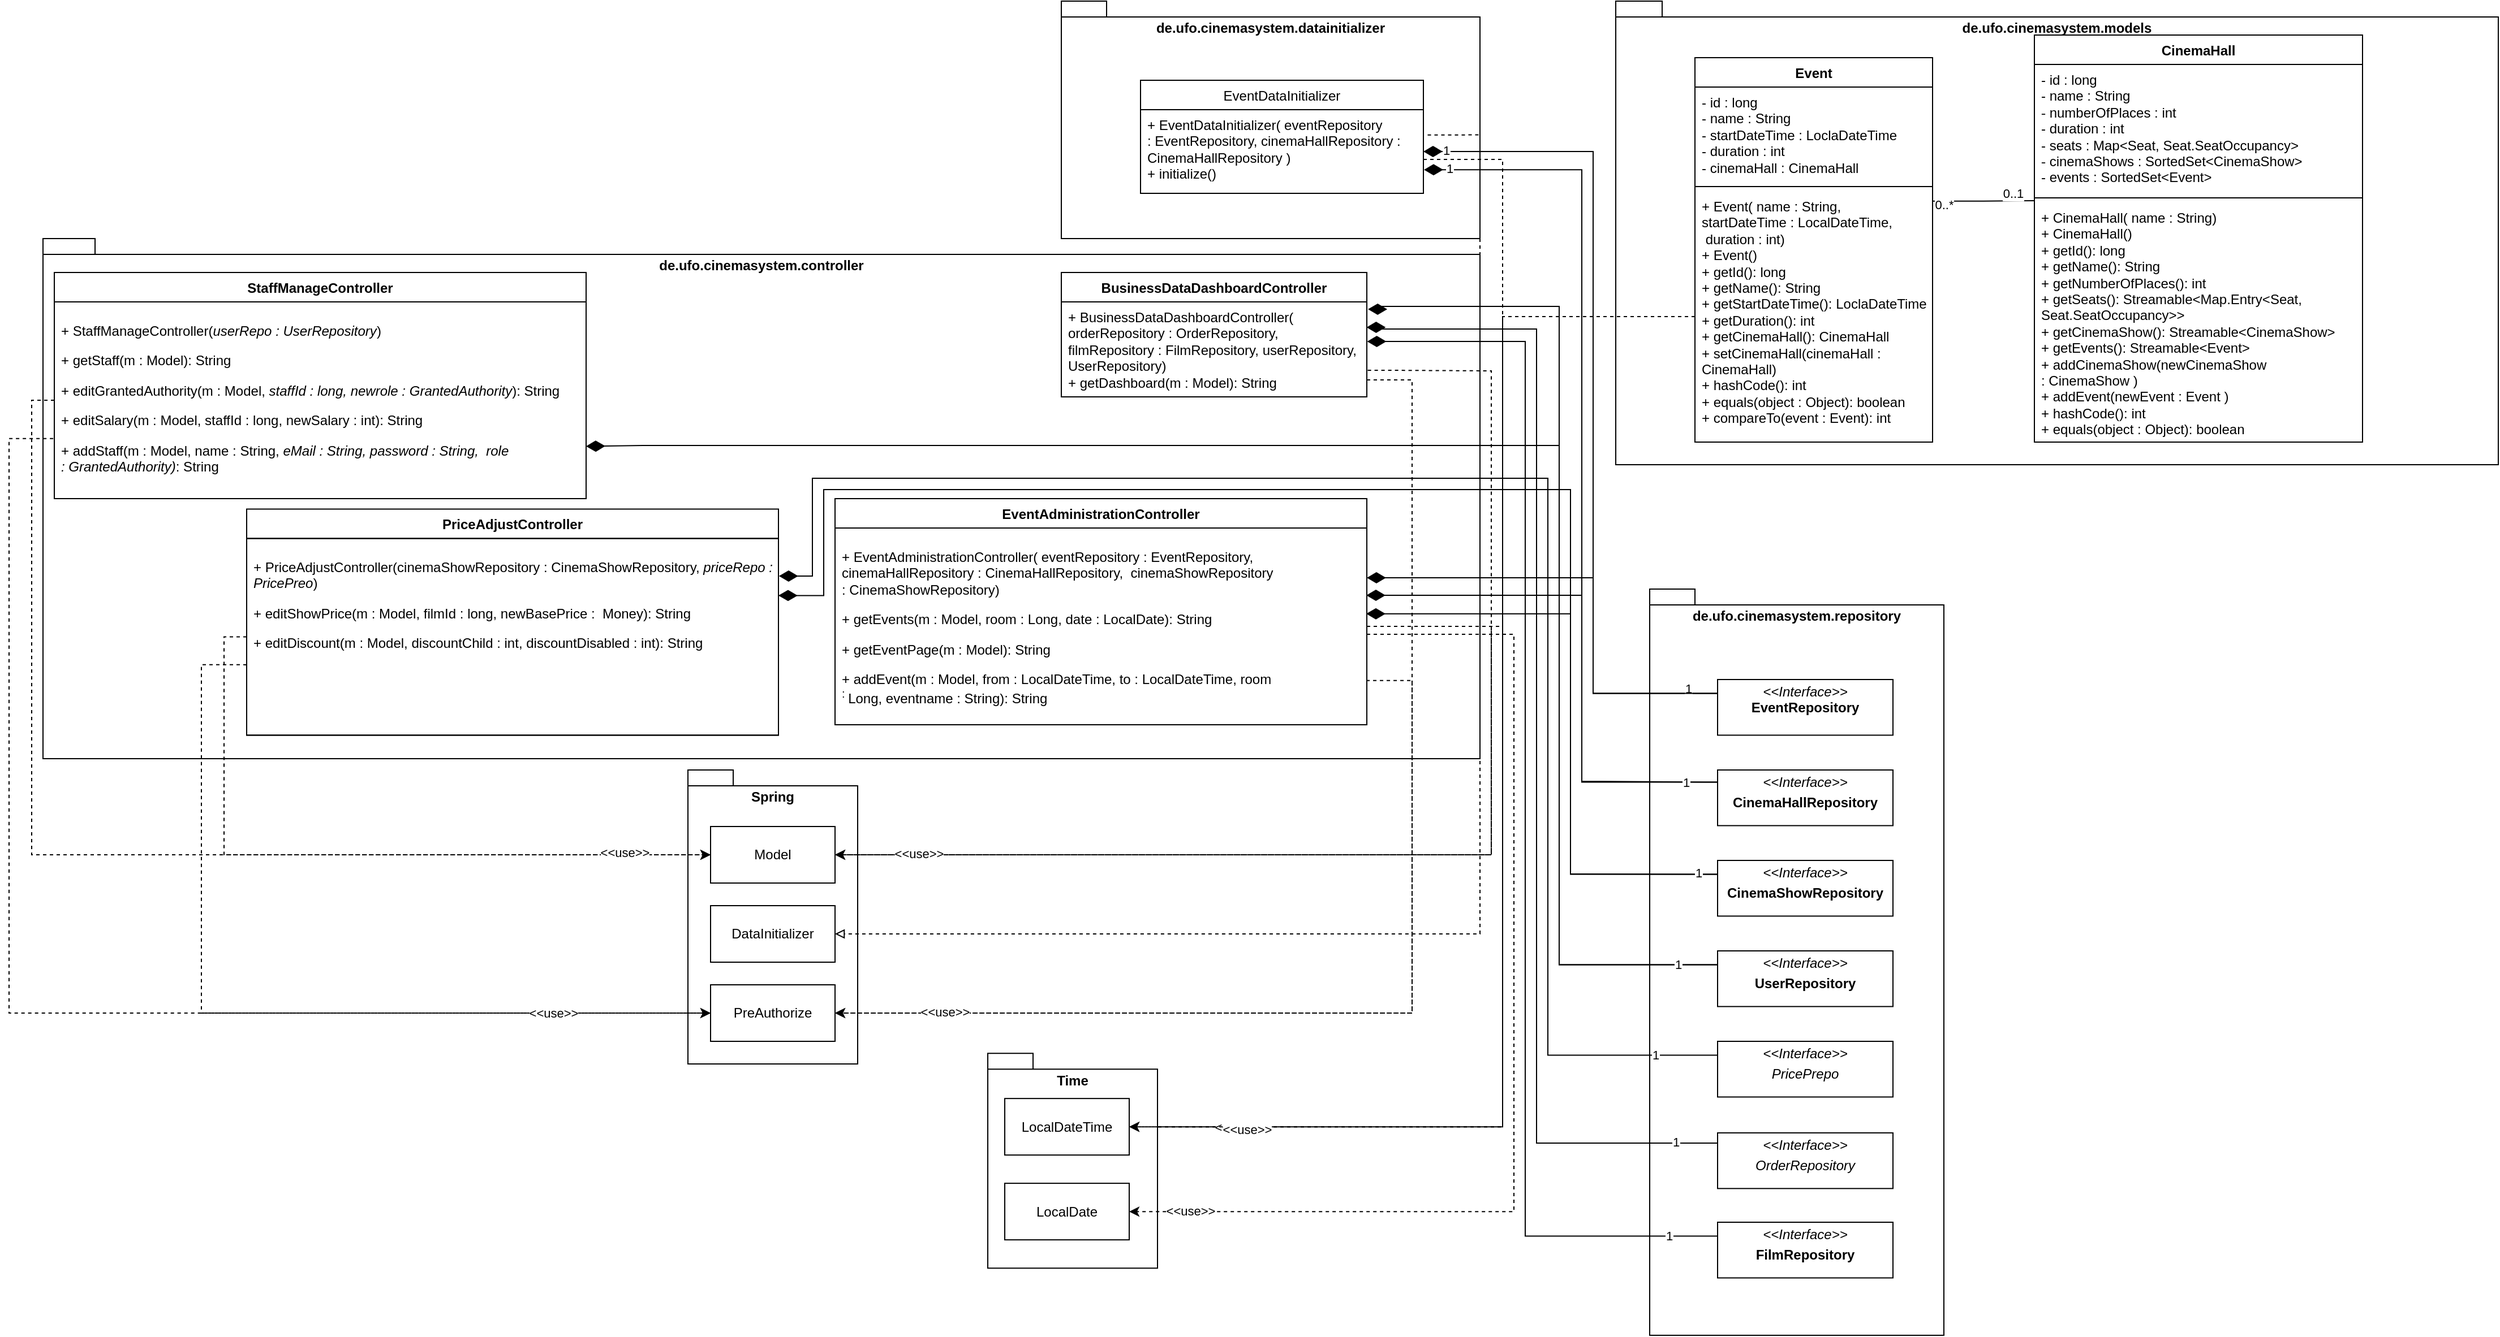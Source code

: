 <mxfile version="24.4.0" type="device">
  <diagram name="Page-1" id="35obukrbNGOD3_mlCLb0">
    <mxGraphModel dx="3240" dy="1310" grid="1" gridSize="10" guides="1" tooltips="1" connect="1" arrows="1" fold="1" page="1" pageScale="1" pageWidth="850" pageHeight="1100" math="0" shadow="0">
      <root>
        <mxCell id="0" />
        <mxCell id="1" parent="0" />
        <mxCell id="OjHs-nx9ufRacx7iJa5h-1" value="de.ufo.cinemasystem.models" style="shape=folder;fontStyle=1;spacingTop=10;tabWidth=40;tabHeight=14;tabPosition=left;html=1;whiteSpace=wrap;align=center;verticalAlign=top;strokeColor=default;" parent="1" vertex="1">
          <mxGeometry x="620" y="160" width="780" height="410" as="geometry" />
        </mxCell>
        <mxCell id="OjHs-nx9ufRacx7iJa5h-2" value="de.ufo.cinemasystem.controller" style="shape=folder;fontStyle=1;spacingTop=10;tabWidth=40;tabHeight=14;tabPosition=left;html=1;whiteSpace=wrap;align=center;verticalAlign=top;strokeColor=default;" parent="1" vertex="1">
          <mxGeometry x="-770" y="370" width="1270" height="460" as="geometry" />
        </mxCell>
        <mxCell id="L6RrIyzB57PPnNjJB56K-1" value="de.ufo.cinemasystem.datainitializer&lt;div&gt;&lt;br&gt;&lt;/div&gt;" style="shape=folder;fontStyle=1;spacingTop=10;tabWidth=40;tabHeight=14;tabPosition=left;html=1;whiteSpace=wrap;align=center;verticalAlign=top;strokeColor=default;" parent="1" vertex="1">
          <mxGeometry x="130" y="160" width="370" height="210" as="geometry" />
        </mxCell>
        <mxCell id="L6RrIyzB57PPnNjJB56K-3" value="BusinessDataDashboardController" style="swimlane;fontStyle=1;align=center;verticalAlign=top;childLayout=stackLayout;horizontal=1;startSize=26;horizontalStack=0;resizeParent=1;resizeParentMax=0;resizeLast=0;collapsible=1;marginBottom=0;whiteSpace=wrap;html=1;strokeColor=default;" parent="1" vertex="1">
          <mxGeometry x="130" y="400" width="270" height="110" as="geometry" />
        </mxCell>
        <mxCell id="L6RrIyzB57PPnNjJB56K-6" value="&lt;div&gt;+&amp;nbsp;&lt;span style=&quot;text-align: center; background-color: initial;&quot;&gt;BusinessDataDashboardController( orderRepository : OrderRepository, filmRepository : FilmRepository, userRepository, UserRepository)&lt;/span&gt;&lt;/div&gt;+ getDashboard(m : Model): String" style="text;strokeColor=default;fillColor=none;align=left;verticalAlign=top;spacingLeft=4;spacingRight=4;overflow=hidden;rotatable=0;points=[[0,0.5],[1,0.5]];portConstraint=eastwest;whiteSpace=wrap;html=1;" parent="L6RrIyzB57PPnNjJB56K-3" vertex="1">
          <mxGeometry y="26" width="270" height="84" as="geometry" />
        </mxCell>
        <mxCell id="L6RrIyzB57PPnNjJB56K-9" value="EventAdministrationController" style="swimlane;fontStyle=1;align=center;verticalAlign=top;childLayout=stackLayout;horizontal=1;startSize=26;horizontalStack=0;resizeParent=1;resizeParentMax=0;resizeLast=0;collapsible=1;marginBottom=0;whiteSpace=wrap;html=1;strokeColor=default;" parent="1" vertex="1">
          <mxGeometry x="-70" y="600" width="470" height="200" as="geometry">
            <mxRectangle x="-410" y="900" width="200" height="30" as="alternateBounds" />
          </mxGeometry>
        </mxCell>
        <mxCell id="L6RrIyzB57PPnNjJB56K-12" value="&lt;p style=&quot;&quot;&gt;&lt;font face=&quot;Helvetica&quot; style=&quot;font-size: 12px;&quot;&gt;&lt;font style=&quot;font-size: 12px;&quot;&gt;+&amp;nbsp;&lt;font style=&quot;font-size: 12px;&quot;&gt;EventAdministrationController( eventRepository :&amp;nbsp;&lt;/font&gt;&lt;/font&gt;&lt;font style=&quot;font-size: 12px;&quot;&gt;EventRepository,&amp;nbsp; cinemaHallRepository :&amp;nbsp;CinemaHallRepository,&amp;nbsp; cinemaShowRepository :&amp;nbsp;CinemaShowRepository)&lt;/font&gt;&lt;/font&gt;&lt;/p&gt;&lt;p style=&quot;&quot;&gt;&lt;font face=&quot;Helvetica&quot;&gt;&lt;font style=&quot;&quot;&gt;+&amp;nbsp;getEvents(m : Model,&amp;nbsp;room :&amp;nbsp;Long,&amp;nbsp;date :&amp;nbsp;&lt;/font&gt;LocalDate): String&lt;/font&gt;&lt;/p&gt;&lt;p style=&quot;&quot;&gt;&lt;font face=&quot;Helvetica&quot;&gt;+&amp;nbsp;getEventPage(m :&amp;nbsp;Model): String&lt;/font&gt;&lt;/p&gt;&lt;p style=&quot;&quot;&gt;&lt;font face=&quot;Helvetica&quot; style=&quot;font-size: 12px;&quot;&gt;&lt;font style=&quot;font-size: 12px;&quot;&gt;+&amp;nbsp;&lt;/font&gt;addEvent(m : Model,&amp;nbsp;from :&amp;nbsp;LocalDateTime, to : LocalDateTime,&amp;nbsp;room &lt;sup style=&quot;&quot;&gt;:&amp;nbsp;&lt;/sup&gt;Long,&amp;nbsp;eventname :&amp;nbsp;String): String&lt;/font&gt;&lt;/p&gt;" style="text;strokeColor=default;fillColor=none;align=left;verticalAlign=top;spacingLeft=4;spacingRight=4;overflow=hidden;rotatable=0;points=[[0,0.5],[1,0.5]];portConstraint=eastwest;whiteSpace=wrap;html=1;" parent="L6RrIyzB57PPnNjJB56K-9" vertex="1">
          <mxGeometry y="26" width="470" height="174" as="geometry" />
        </mxCell>
        <mxCell id="L6RrIyzB57PPnNjJB56K-15" value="Event" style="swimlane;fontStyle=1;align=center;verticalAlign=top;childLayout=stackLayout;horizontal=1;startSize=26;horizontalStack=0;resizeParent=1;resizeParentMax=0;resizeLast=0;collapsible=1;marginBottom=0;whiteSpace=wrap;html=1;" parent="1" vertex="1">
          <mxGeometry x="690" y="210" width="210" height="340" as="geometry" />
        </mxCell>
        <mxCell id="L6RrIyzB57PPnNjJB56K-16" value="- id : long&lt;div&gt;- name : String&lt;/div&gt;&lt;div&gt;- startDateTime : LoclaDateTime&lt;/div&gt;&lt;div&gt;- duration : int&lt;/div&gt;&lt;div&gt;- cinemaHall : CinemaHall&lt;/div&gt;" style="text;strokeColor=none;fillColor=none;align=left;verticalAlign=top;spacingLeft=4;spacingRight=4;overflow=hidden;rotatable=0;points=[[0,0.5],[1,0.5]];portConstraint=eastwest;whiteSpace=wrap;html=1;" parent="L6RrIyzB57PPnNjJB56K-15" vertex="1">
          <mxGeometry y="26" width="210" height="84" as="geometry" />
        </mxCell>
        <mxCell id="L6RrIyzB57PPnNjJB56K-17" value="" style="line;strokeWidth=1;fillColor=none;align=left;verticalAlign=middle;spacingTop=-1;spacingLeft=3;spacingRight=3;rotatable=0;labelPosition=right;points=[];portConstraint=eastwest;strokeColor=inherit;" parent="L6RrIyzB57PPnNjJB56K-15" vertex="1">
          <mxGeometry y="110" width="210" height="8" as="geometry" />
        </mxCell>
        <mxCell id="L6RrIyzB57PPnNjJB56K-18" value="&lt;font style=&quot;font-size: 12px;&quot; face=&quot;Helvetica&quot;&gt;+&amp;nbsp;Event( name :&amp;nbsp;String,&amp;nbsp; startDateTime :&amp;nbsp;LocalDateTime, &amp;nbsp;duration :&amp;nbsp;int)&lt;/font&gt;&lt;div&gt;&lt;font style=&quot;font-size: 12px;&quot; face=&quot;Helvetica&quot;&gt;+ Event()&lt;/font&gt;&lt;/div&gt;&lt;div&gt;&lt;font style=&quot;font-size: 12px;&quot; face=&quot;Helvetica&quot;&gt;+ getId(): long&lt;/font&gt;&lt;/div&gt;&lt;div&gt;&lt;font style=&quot;font-size: 12px;&quot; face=&quot;Helvetica&quot;&gt;+ getName(): String&lt;/font&gt;&lt;/div&gt;&lt;div&gt;&lt;font style=&quot;font-size: 12px;&quot; face=&quot;Helvetica&quot;&gt;+ getStartDateTime(): LoclaDateTime&lt;/font&gt;&lt;/div&gt;&lt;div&gt;&lt;font style=&quot;font-size: 12px;&quot; face=&quot;Helvetica&quot;&gt;+ getDuration(): int&lt;/font&gt;&lt;/div&gt;&lt;div&gt;&lt;font style=&quot;font-size: 12px;&quot; face=&quot;Helvetica&quot;&gt;+ getCinemaHall(): CinemaHall&lt;/font&gt;&lt;/div&gt;&lt;div&gt;&lt;font style=&quot;font-size: 12px;&quot; face=&quot;Helvetica&quot;&gt;+ setCinemaHall(cinemaHall : CinemaHall)&lt;/font&gt;&lt;/div&gt;&lt;div&gt;&lt;font style=&quot;font-size: 12px;&quot; face=&quot;Helvetica&quot;&gt;+ hashCode(): int&lt;/font&gt;&lt;/div&gt;&lt;div&gt;&lt;font style=&quot;font-size: 12px;&quot; face=&quot;Helvetica&quot;&gt;+ equals(object : Object): boolean&lt;/font&gt;&lt;/div&gt;&lt;div&gt;&lt;font style=&quot;font-size: 12px;&quot; face=&quot;Helvetica&quot;&gt;+ compareTo(event : Event): int&lt;/font&gt;&lt;/div&gt;" style="text;strokeColor=none;fillColor=none;align=left;verticalAlign=top;spacingLeft=4;spacingRight=4;overflow=hidden;rotatable=0;points=[[0,0.5],[1,0.5]];portConstraint=eastwest;whiteSpace=wrap;html=1;" parent="L6RrIyzB57PPnNjJB56K-15" vertex="1">
          <mxGeometry y="118" width="210" height="222" as="geometry" />
        </mxCell>
        <mxCell id="L6RrIyzB57PPnNjJB56K-20" value="&lt;span style=&quot;font-weight: 400; text-align: left;&quot;&gt;EventDataInitializer&lt;/span&gt;" style="swimlane;fontStyle=1;align=center;verticalAlign=top;childLayout=stackLayout;horizontal=1;startSize=26;horizontalStack=0;resizeParent=1;resizeParentMax=0;resizeLast=0;collapsible=1;marginBottom=0;whiteSpace=wrap;html=1;" parent="1" vertex="1">
          <mxGeometry x="200" y="230" width="250" height="100" as="geometry" />
        </mxCell>
        <mxCell id="L6RrIyzB57PPnNjJB56K-23" value="&lt;font style=&quot;font-size: 12px;&quot;&gt;+&amp;nbsp;EventDataInitializer( eventRepository :&amp;nbsp;EventRepository,&amp;nbsp;cinemaHallRepository&amp;nbsp;: CinemaHallRepository )&lt;/font&gt;&lt;div&gt;&lt;font style=&quot;font-size: 12px;&quot;&gt;+ initialize()&lt;/font&gt;&lt;/div&gt;" style="text;strokeColor=none;fillColor=none;align=left;verticalAlign=top;spacingLeft=4;spacingRight=4;overflow=hidden;rotatable=0;points=[[0,0.5],[1,0.5]];portConstraint=eastwest;whiteSpace=wrap;html=1;" parent="L6RrIyzB57PPnNjJB56K-20" vertex="1">
          <mxGeometry y="26" width="250" height="74" as="geometry" />
        </mxCell>
        <mxCell id="L6RrIyzB57PPnNjJB56K-33" style="edgeStyle=orthogonalEdgeStyle;rounded=0;orthogonalLoop=1;jettySize=auto;html=1;exitX=1;exitY=0.5;exitDx=0;exitDy=0;entryX=1;entryY=0.5;entryDx=0;entryDy=0;dashed=1;" parent="1" source="L6RrIyzB57PPnNjJB56K-12" target="L6RrIyzB57PPnNjJB56K-30" edge="1">
          <mxGeometry relative="1" as="geometry">
            <Array as="points">
              <mxPoint x="520" y="713" />
              <mxPoint x="520" y="1156" />
            </Array>
          </mxGeometry>
        </mxCell>
        <mxCell id="L6RrIyzB57PPnNjJB56K-42" style="edgeStyle=orthogonalEdgeStyle;rounded=0;orthogonalLoop=1;jettySize=auto;html=1;exitX=0;exitY=0.5;exitDx=0;exitDy=0;entryX=1;entryY=0.5;entryDx=0;entryDy=0;dashed=1;" parent="1" source="L6RrIyzB57PPnNjJB56K-18" target="L6RrIyzB57PPnNjJB56K-30" edge="1">
          <mxGeometry relative="1" as="geometry">
            <mxPoint x="550" y="770" as="targetPoint" />
            <Array as="points">
              <mxPoint x="520" y="439" />
              <mxPoint x="520" y="1156" />
            </Array>
          </mxGeometry>
        </mxCell>
        <mxCell id="l9jJ45RYCVMWcbnflqyt-2" value="CinemaHall" style="swimlane;fontStyle=1;align=center;verticalAlign=top;childLayout=stackLayout;horizontal=1;startSize=26;horizontalStack=0;resizeParent=1;resizeParentMax=0;resizeLast=0;collapsible=1;marginBottom=0;whiteSpace=wrap;html=1;" vertex="1" parent="1">
          <mxGeometry x="990" y="190" width="290" height="360" as="geometry" />
        </mxCell>
        <mxCell id="l9jJ45RYCVMWcbnflqyt-3" value="&lt;font face=&quot;Helvetica&quot;&gt;- id : long&lt;/font&gt;&lt;div&gt;&lt;font face=&quot;Helvetica&quot;&gt;- name : String&lt;/font&gt;&lt;/div&gt;&lt;div&gt;&lt;font face=&quot;ywTWA3tYlKPthzdufxkg&quot;&gt;-&lt;/font&gt;&lt;font face=&quot;Helvetica&quot;&gt; numberOfPlaces : int&lt;/font&gt;&lt;/div&gt;&lt;div&gt;&lt;font face=&quot;Helvetica&quot;&gt;- duration : int&lt;/font&gt;&lt;/div&gt;&lt;div&gt;&lt;font face=&quot;Helvetica&quot;&gt;-&amp;nbsp;seats :&amp;nbsp;Map&amp;lt;Seat, Seat.SeatOccupancy&amp;gt;&amp;nbsp;&lt;/font&gt;&lt;/div&gt;&lt;div&gt;&lt;font face=&quot;kDENkAEahO39QJPNTFTl&quot;&gt;-&lt;/font&gt;&lt;font face=&quot;Helvetica&quot;&gt;&amp;nbsp;cinemaShows :&amp;nbsp;SortedSet&amp;lt;CinemaShow&amp;gt;&amp;nbsp;&lt;/font&gt;&lt;/div&gt;&lt;div&gt;&lt;font face=&quot;Helvetica&quot;&gt;-&amp;nbsp;events :&amp;nbsp;SortedSet&amp;lt;Event&amp;gt;&amp;nbsp;&lt;/font&gt;&lt;/div&gt;&lt;div&gt;&lt;span style=&quot;background-color: rgb(30, 31, 34); color: rgb(188, 190, 196); font-family: &amp;quot;JetBrains Mono&amp;quot;, monospace;&quot;&gt;&lt;br&gt;&lt;/span&gt;&lt;/div&gt;" style="text;strokeColor=none;fillColor=none;align=left;verticalAlign=top;spacingLeft=4;spacingRight=4;overflow=hidden;rotatable=0;points=[[0,0.5],[1,0.5]];portConstraint=eastwest;whiteSpace=wrap;html=1;" vertex="1" parent="l9jJ45RYCVMWcbnflqyt-2">
          <mxGeometry y="26" width="290" height="114" as="geometry" />
        </mxCell>
        <mxCell id="l9jJ45RYCVMWcbnflqyt-4" value="" style="line;strokeWidth=1;fillColor=none;align=left;verticalAlign=middle;spacingTop=-1;spacingLeft=3;spacingRight=3;rotatable=0;labelPosition=right;points=[];portConstraint=eastwest;strokeColor=inherit;" vertex="1" parent="l9jJ45RYCVMWcbnflqyt-2">
          <mxGeometry y="140" width="290" height="8" as="geometry" />
        </mxCell>
        <mxCell id="l9jJ45RYCVMWcbnflqyt-5" value="&lt;font face=&quot;Helvetica&quot;&gt;&lt;font style=&quot;font-size: 12px;&quot;&gt;+&amp;nbsp;&lt;/font&gt;CinemaHall( name :&amp;nbsp;String)&lt;br&gt;&lt;/font&gt;&lt;div&gt;&lt;font style=&quot;font-size: 12px;&quot;&gt;+&amp;nbsp;&lt;/font&gt;CinemaHall()&lt;br&gt;&lt;/div&gt;&lt;div&gt;&lt;font face=&quot;Helvetica&quot; style=&quot;font-size: 12px;&quot;&gt;+ getId(): long&lt;/font&gt;&lt;/div&gt;&lt;div&gt;&lt;font style=&quot;font-size: 12px;&quot;&gt;+ getName(): String&lt;/font&gt;&lt;/div&gt;&lt;div&gt;&lt;font style=&quot;font-size: 12px;&quot;&gt;+ getNumberOfPlaces(): int&lt;/font&gt;&lt;/div&gt;&lt;div&gt;&lt;font style=&quot;font-size: 12px;&quot;&gt;+&amp;nbsp;&lt;/font&gt;getSeats():&amp;nbsp;Streamable&amp;lt;Map.Entry&amp;lt;Seat, Seat.SeatOccupancy&amp;gt;&amp;gt;&lt;/div&gt;&lt;div&gt;&lt;font style=&quot;font-size: 12px;&quot;&gt;+ getCinemaShow():&amp;nbsp;&lt;/font&gt;Streamable&amp;lt;CinemaShow&amp;gt;&lt;/div&gt;&lt;div&gt;&lt;font style=&quot;font-size: 12px;&quot;&gt;+&amp;nbsp;&lt;/font&gt;getEvents():&amp;nbsp;Streamable&amp;lt;Event&amp;gt;&amp;nbsp;&lt;/div&gt;&lt;div&gt;&lt;font style=&quot;font-size: 12px;&quot;&gt;+&amp;nbsp;&lt;/font&gt;addCinemaShow(newCinemaShow :&amp;nbsp;CinemaShow )&lt;/div&gt;&lt;div&gt;&lt;font face=&quot;Helvetica&quot;&gt;+&amp;nbsp;addEvent(newEvent :&amp;nbsp;Event&amp;nbsp;)&lt;/font&gt;&lt;/div&gt;&lt;div&gt;&lt;font style=&quot;font-size: 12px;&quot;&gt;+ hashCode(): int&lt;/font&gt;&lt;/div&gt;&lt;div&gt;&lt;font face=&quot;Helvetica&quot; style=&quot;font-size: 12px;&quot;&gt;+ equals(object : Object): boolean&lt;/font&gt;&lt;/div&gt;&lt;div&gt;&lt;br&gt;&lt;/div&gt;" style="text;strokeColor=none;fillColor=none;align=left;verticalAlign=top;spacingLeft=4;spacingRight=4;overflow=hidden;rotatable=0;points=[[0,0.5],[1,0.5]];portConstraint=eastwest;whiteSpace=wrap;html=1;" vertex="1" parent="l9jJ45RYCVMWcbnflqyt-2">
          <mxGeometry y="148" width="290" height="212" as="geometry" />
        </mxCell>
        <mxCell id="l9jJ45RYCVMWcbnflqyt-7" style="edgeStyle=orthogonalEdgeStyle;rounded=0;orthogonalLoop=1;jettySize=auto;html=1;exitX=0.999;exitY=0.04;exitDx=0;exitDy=0;entryX=0.001;entryY=-0.007;entryDx=0;entryDy=0;entryPerimeter=0;exitPerimeter=0;endArrow=none;endFill=0;" edge="1" parent="1" source="L6RrIyzB57PPnNjJB56K-18" target="l9jJ45RYCVMWcbnflqyt-5">
          <mxGeometry relative="1" as="geometry">
            <Array as="points" />
          </mxGeometry>
        </mxCell>
        <mxCell id="l9jJ45RYCVMWcbnflqyt-12" value="0..1" style="edgeLabel;html=1;align=center;verticalAlign=middle;resizable=0;points=[];" vertex="1" connectable="0" parent="l9jJ45RYCVMWcbnflqyt-7">
          <mxGeometry x="0.8" y="-1" relative="1" as="geometry">
            <mxPoint x="-11" y="-8" as="offset" />
          </mxGeometry>
        </mxCell>
        <mxCell id="l9jJ45RYCVMWcbnflqyt-13" value="0..*" style="edgeLabel;html=1;align=center;verticalAlign=middle;resizable=0;points=[];" vertex="1" connectable="0" parent="l9jJ45RYCVMWcbnflqyt-7">
          <mxGeometry x="-0.45" y="-1" relative="1" as="geometry">
            <mxPoint x="-15" y="2" as="offset" />
          </mxGeometry>
        </mxCell>
        <mxCell id="L6RrIyzB57PPnNjJB56K-25" value="Spring" style="shape=folder;fontStyle=1;spacingTop=10;tabWidth=40;tabHeight=14;tabPosition=left;html=1;whiteSpace=wrap;align=center;verticalAlign=top;strokeColor=default;" parent="1" vertex="1">
          <mxGeometry x="-200" y="840" width="150" height="260" as="geometry" />
        </mxCell>
        <mxCell id="L6RrIyzB57PPnNjJB56K-26" value="Model" style="html=1;whiteSpace=wrap;" parent="1" vertex="1">
          <mxGeometry x="-180" y="890" width="110" height="50" as="geometry" />
        </mxCell>
        <mxCell id="L6RrIyzB57PPnNjJB56K-27" value="DataInitializer" style="html=1;whiteSpace=wrap;" parent="1" vertex="1">
          <mxGeometry x="-180" y="960" width="110" height="50" as="geometry" />
        </mxCell>
        <mxCell id="L6RrIyzB57PPnNjJB56K-29" value="Time" style="shape=folder;fontStyle=1;spacingTop=10;tabWidth=40;tabHeight=14;tabPosition=left;html=1;whiteSpace=wrap;align=center;verticalAlign=top;strokeColor=default;" parent="1" vertex="1">
          <mxGeometry x="65" y="1090.57" width="150" height="190" as="geometry" />
        </mxCell>
        <mxCell id="L6RrIyzB57PPnNjJB56K-30" value="LocalDateTime" style="html=1;whiteSpace=wrap;" parent="1" vertex="1">
          <mxGeometry x="80" y="1130.57" width="110" height="50" as="geometry" />
        </mxCell>
        <mxCell id="L6RrIyzB57PPnNjJB56K-31" value="LocalDate" style="html=1;whiteSpace=wrap;" parent="1" vertex="1">
          <mxGeometry x="80" y="1205.57" width="110" height="50" as="geometry" />
        </mxCell>
        <mxCell id="L6RrIyzB57PPnNjJB56K-32" value="&lt;div style=&quot;&quot;&gt;&lt;pre style=&quot;&quot;&gt;&lt;font style=&quot;font-size: 12px;&quot; face=&quot;Helvetica&quot;&gt;PreAuthorize&lt;/font&gt;&lt;/pre&gt;&lt;/div&gt;" style="html=1;whiteSpace=wrap;" parent="1" vertex="1">
          <mxGeometry x="-180" y="1030" width="110" height="50" as="geometry" />
        </mxCell>
        <mxCell id="L6RrIyzB57PPnNjJB56K-53" style="edgeStyle=orthogonalEdgeStyle;rounded=0;orthogonalLoop=1;jettySize=auto;html=1;exitX=0.999;exitY=0.775;exitDx=0;exitDy=0;entryX=1;entryY=0.5;entryDx=0;entryDy=0;dashed=1;exitPerimeter=0;" parent="1" source="L6RrIyzB57PPnNjJB56K-12" target="L6RrIyzB57PPnNjJB56K-32" edge="1">
          <mxGeometry relative="1" as="geometry">
            <Array as="points">
              <mxPoint x="440" y="761" />
              <mxPoint x="440" y="1055" />
            </Array>
          </mxGeometry>
        </mxCell>
        <mxCell id="L6RrIyzB57PPnNjJB56K-51" style="edgeStyle=orthogonalEdgeStyle;rounded=0;orthogonalLoop=1;jettySize=auto;html=1;exitX=1.015;exitY=0.302;exitDx=0;exitDy=0;entryX=1;entryY=0.5;entryDx=0;entryDy=0;dashed=1;endArrow=block;endFill=0;exitPerimeter=0;" parent="1" source="L6RrIyzB57PPnNjJB56K-23" target="L6RrIyzB57PPnNjJB56K-27" edge="1">
          <mxGeometry relative="1" as="geometry">
            <mxPoint x="530" y="490" as="sourcePoint" />
            <Array as="points">
              <mxPoint x="500" y="278" />
              <mxPoint x="500" y="985" />
            </Array>
          </mxGeometry>
        </mxCell>
        <mxCell id="L6RrIyzB57PPnNjJB56K-47" style="edgeStyle=orthogonalEdgeStyle;rounded=0;orthogonalLoop=1;jettySize=auto;html=1;exitX=1.003;exitY=0.72;exitDx=0;exitDy=0;entryX=1;entryY=0.5;entryDx=0;entryDy=0;dashed=1;exitPerimeter=0;" parent="1" source="L6RrIyzB57PPnNjJB56K-6" target="L6RrIyzB57PPnNjJB56K-26" edge="1">
          <mxGeometry relative="1" as="geometry">
            <mxPoint x="385" y="723" as="sourcePoint" />
            <mxPoint x="960" y="975" as="targetPoint" />
            <Array as="points">
              <mxPoint x="420" y="487" />
              <mxPoint x="510" y="487" />
              <mxPoint x="510" y="915" />
            </Array>
          </mxGeometry>
        </mxCell>
        <mxCell id="L6RrIyzB57PPnNjJB56K-48" value="&lt;span style=&quot;color: rgba(0, 0, 0, 0); font-family: monospace; font-size: 0px; text-align: start; background-color: rgb(27, 29, 30);&quot;&gt;%3CmxGraphModel%3E%3Croot%3E%3CmxCell%20id%3D%220%22%2F%3E%3CmxCell%20id%3D%221%22%20parent%3D%220%22%2F%3E%3CmxCell%20id%3D%222%22%20value%3D%22%26amp%3Blt%3B%26amp%3Blt%3Buse%26amp%3Bgt%3B%26amp%3Bgt%3B%22%20style%3D%22edgeLabel%3Bhtml%3D1%3Balign%3Dcenter%3BverticalAlign%3Dmiddle%3Bresizable%3D0%3Bpoints%3D%5B%5D%3B%22%20vertex%3D%221%22%20connectable%3D%220%22%20parent%3D%221%22%3E%3CmxGeometry%20x%3D%22650.333%22%20y%3D%22954.028%22%20as%3D%22geometry%22%2F%3E%3C%2FmxCell%3E%3C%2Froot%3E%3C%2FmxGraphModel%3E&amp;lt;&amp;lt;use&amp;gt;&amp;gt;&lt;/span&gt;" style="edgeLabel;html=1;align=center;verticalAlign=middle;resizable=0;points=[];" parent="L6RrIyzB57PPnNjJB56K-47" vertex="1" connectable="0">
          <mxGeometry x="0.896" y="-4" relative="1" as="geometry">
            <mxPoint as="offset" />
          </mxGeometry>
        </mxCell>
        <mxCell id="L6RrIyzB57PPnNjJB56K-37" style="edgeStyle=orthogonalEdgeStyle;rounded=0;orthogonalLoop=1;jettySize=auto;html=1;exitX=1;exitY=0.5;exitDx=0;exitDy=0;entryX=1;entryY=0.5;entryDx=0;entryDy=0;dashed=1;" parent="1" source="L6RrIyzB57PPnNjJB56K-12" target="L6RrIyzB57PPnNjJB56K-26" edge="1">
          <mxGeometry relative="1" as="geometry">
            <Array as="points">
              <mxPoint x="510" y="713" />
              <mxPoint x="510" y="915" />
            </Array>
          </mxGeometry>
        </mxCell>
        <mxCell id="L6RrIyzB57PPnNjJB56K-38" value="&lt;span style=&quot;color: rgba(0, 0, 0, 0); font-family: monospace; font-size: 0px; text-align: start; background-color: rgb(27, 29, 30);&quot;&gt;%3CmxGraphModel%3E%3Croot%3E%3CmxCell%20id%3D%220%22%2F%3E%3CmxCell%20id%3D%221%22%20parent%3D%220%22%2F%3E%3CmxCell%20id%3D%222%22%20value%3D%22%26amp%3Blt%3B%26amp%3Blt%3Buse%26amp%3Bgt%3B%26amp%3Bgt%3B%22%20style%3D%22edgeLabel%3Bhtml%3D1%3Balign%3Dcenter%3BverticalAlign%3Dmiddle%3Bresizable%3D0%3Bpoints%3D%5B%5D%3B%22%20vertex%3D%221%22%20connectable%3D%220%22%20parent%3D%221%22%3E%3CmxGeometry%20x%3D%22650.333%22%20y%3D%22954.028%22%20as%3D%22geometry%22%2F%3E%3C%2FmxCell%3E%3C%2Froot%3E%3C%2FmxGraphModel%3E&amp;lt;&amp;lt;use&amp;gt;&amp;gt;&lt;/span&gt;" style="edgeLabel;html=1;align=center;verticalAlign=middle;resizable=0;points=[];" parent="L6RrIyzB57PPnNjJB56K-37" vertex="1" connectable="0">
          <mxGeometry x="0.896" y="-4" relative="1" as="geometry">
            <mxPoint as="offset" />
          </mxGeometry>
        </mxCell>
        <mxCell id="L6RrIyzB57PPnNjJB56K-39" value="&amp;lt;&amp;lt;use&amp;gt;&amp;gt;" style="edgeLabel;html=1;align=center;verticalAlign=middle;resizable=0;points=[];" parent="L6RrIyzB57PPnNjJB56K-37" vertex="1" connectable="0">
          <mxGeometry x="0.835" y="-1" relative="1" as="geometry">
            <mxPoint as="offset" />
          </mxGeometry>
        </mxCell>
        <mxCell id="L6RrIyzB57PPnNjJB56K-46" style="edgeStyle=orthogonalEdgeStyle;rounded=0;orthogonalLoop=1;jettySize=auto;html=1;entryX=1;entryY=0.5;entryDx=0;entryDy=0;dashed=1;" parent="1" target="L6RrIyzB57PPnNjJB56K-30" edge="1">
          <mxGeometry relative="1" as="geometry">
            <mxPoint x="550" y="432" as="targetPoint" />
            <Array as="points">
              <mxPoint x="520" y="300" />
              <mxPoint x="520" y="1156" />
            </Array>
            <mxPoint x="450" y="300" as="sourcePoint" />
          </mxGeometry>
        </mxCell>
        <mxCell id="l9jJ45RYCVMWcbnflqyt-1" value="&amp;lt;&amp;lt;use&amp;gt;&amp;gt;" style="edgeLabel;html=1;align=center;verticalAlign=middle;resizable=0;points=[];" vertex="1" connectable="0" parent="L6RrIyzB57PPnNjJB56K-46">
          <mxGeometry x="0.846" relative="1" as="geometry">
            <mxPoint as="offset" />
          </mxGeometry>
        </mxCell>
        <mxCell id="L6RrIyzB57PPnNjJB56K-43" style="edgeStyle=orthogonalEdgeStyle;rounded=0;orthogonalLoop=1;jettySize=auto;html=1;exitX=0;exitY=0.5;exitDx=0;exitDy=0;dashed=1;entryX=1;entryY=0.5;entryDx=0;entryDy=0;" parent="1" source="L6RrIyzB57PPnNjJB56K-18" target="L6RrIyzB57PPnNjJB56K-30" edge="1">
          <mxGeometry relative="1" as="geometry">
            <mxPoint x="690" y="1120" as="targetPoint" />
            <mxPoint x="640" y="449" as="sourcePoint" />
            <Array as="points">
              <mxPoint x="520" y="439" />
              <mxPoint x="520" y="1156" />
            </Array>
          </mxGeometry>
        </mxCell>
        <mxCell id="L6RrIyzB57PPnNjJB56K-44" value="&amp;lt;&amp;lt;use&amp;gt;&amp;gt;" style="edgeLabel;html=1;align=center;verticalAlign=middle;resizable=0;points=[];" parent="L6RrIyzB57PPnNjJB56K-43" vertex="1" connectable="0">
          <mxGeometry x="0.83" y="2" relative="1" as="geometry">
            <mxPoint as="offset" />
          </mxGeometry>
        </mxCell>
        <mxCell id="L6RrIyzB57PPnNjJB56K-35" style="edgeStyle=orthogonalEdgeStyle;rounded=0;orthogonalLoop=1;jettySize=auto;html=1;exitX=1;exitY=0.54;exitDx=0;exitDy=0;entryX=1;entryY=0.5;entryDx=0;entryDy=0;dashed=1;exitPerimeter=0;" parent="1" source="L6RrIyzB57PPnNjJB56K-12" target="L6RrIyzB57PPnNjJB56K-31" edge="1">
          <mxGeometry relative="1" as="geometry">
            <mxPoint x="480" y="757.93" as="sourcePoint" />
            <mxPoint x="830" y="999.93" as="targetPoint" />
            <Array as="points">
              <mxPoint x="530" y="720" />
              <mxPoint x="530" y="1231" />
            </Array>
          </mxGeometry>
        </mxCell>
        <mxCell id="l9jJ45RYCVMWcbnflqyt-20" value="&lt;span style=&quot;color: rgba(0, 0, 0, 0); font-family: monospace; font-size: 0px; text-align: start; background-color: rgb(251, 251, 251);&quot;&gt;%3CmxGraphModel%3E%3Croot%3E%3CmxCell%20id%3D%220%22%2F%3E%3CmxCell%20id%3D%221%22%20parent%3D%220%22%2F%3E%3CmxCell%20id%3D%222%22%20value%3D%22%26amp%3Blt%3B%26amp%3Blt%3Buse%26amp%3Bgt%3B%26amp%3Bgt%3B%22%20style%3D%22edgeLabel%3Bhtml%3D1%3Balign%3Dcenter%3BverticalAlign%3Dmiddle%3Bresizable%3D0%3Bpoints%3D%5B%5D%3B%22%20vertex%3D%221%22%20connectable%3D%220%22%20parent%3D%221%22%3E%3CmxGeometry%20x%3D%22288.171%22%20y%3D%221158.029%22%20as%3D%22geometry%22%2F%3E%3C%2FmxCell%3E%3C%2Froot%3E%3C%2FmxGraphModel%3y&amp;lt;y&amp;lt;&lt;/span&gt;&lt;div&gt;&lt;span style=&quot;color: rgba(0, 0, 0, 0); font-family: monospace; font-size: 0px; text-align: start; background-color: rgb(251, 251, 251);&quot;&gt;&lt;br&gt;&lt;/span&gt;&lt;/div&gt;" style="edgeLabel;html=1;align=center;verticalAlign=middle;resizable=0;points=[];" vertex="1" connectable="0" parent="L6RrIyzB57PPnNjJB56K-35">
          <mxGeometry x="0.89" y="2" relative="1" as="geometry">
            <mxPoint as="offset" />
          </mxGeometry>
        </mxCell>
        <mxCell id="l9jJ45RYCVMWcbnflqyt-21" value="&amp;lt;&amp;lt;use&amp;gt;&amp;gt;" style="edgeLabel;html=1;align=center;verticalAlign=middle;resizable=0;points=[];" vertex="1" connectable="0" parent="L6RrIyzB57PPnNjJB56K-35">
          <mxGeometry x="0.891" y="-1" relative="1" as="geometry">
            <mxPoint as="offset" />
          </mxGeometry>
        </mxCell>
        <mxCell id="l9jJ45RYCVMWcbnflqyt-22" style="edgeStyle=orthogonalEdgeStyle;rounded=0;orthogonalLoop=1;jettySize=auto;html=1;exitX=1;exitY=0.821;exitDx=0;exitDy=0;entryX=1;entryY=0.5;entryDx=0;entryDy=0;dashed=1;exitPerimeter=0;" edge="1" parent="1" source="L6RrIyzB57PPnNjJB56K-6" target="L6RrIyzB57PPnNjJB56K-32">
          <mxGeometry relative="1" as="geometry">
            <Array as="points">
              <mxPoint x="440" y="495" />
              <mxPoint x="440" y="1055" />
            </Array>
            <mxPoint x="385" y="771" as="sourcePoint" />
            <mxPoint x="-60" y="1065" as="targetPoint" />
          </mxGeometry>
        </mxCell>
        <mxCell id="l9jJ45RYCVMWcbnflqyt-24" value="&amp;lt;&amp;lt;use&amp;gt;&amp;gt;" style="edgeLabel;html=1;align=center;verticalAlign=middle;resizable=0;points=[];" vertex="1" connectable="0" parent="l9jJ45RYCVMWcbnflqyt-22">
          <mxGeometry x="0.825" y="-1" relative="1" as="geometry">
            <mxPoint as="offset" />
          </mxGeometry>
        </mxCell>
        <mxCell id="L6RrIyzB57PPnNjJB56K-2" value="de.ufo.cinemasystem.repository" style="shape=folder;fontStyle=1;spacingTop=10;tabWidth=40;tabHeight=14;tabPosition=left;html=1;whiteSpace=wrap;align=center;verticalAlign=top;strokeColor=default;container=0;" parent="1" vertex="1">
          <mxGeometry x="650" y="680" width="260" height="660" as="geometry" />
        </mxCell>
        <mxCell id="L6RrIyzB57PPnNjJB56K-24" value="&lt;p style=&quot;margin:0px;margin-top:4px;text-align:center;&quot;&gt;&lt;i&gt;&amp;lt;&amp;lt;Interface&amp;gt;&amp;gt;&lt;/i&gt;&lt;br&gt;&lt;b&gt;EventRepository&lt;/b&gt;&lt;/p&gt;&lt;p style=&quot;margin:0px;margin-left:4px;&quot;&gt;&lt;br&gt;&lt;/p&gt;" style="verticalAlign=top;align=left;overflow=fill;html=1;whiteSpace=wrap;container=0;" parent="1" vertex="1">
          <mxGeometry x="710" y="760" width="155" height="49.23" as="geometry" />
        </mxCell>
        <mxCell id="L6RrIyzB57PPnNjJB56K-40" style="edgeStyle=orthogonalEdgeStyle;rounded=0;orthogonalLoop=1;jettySize=auto;html=1;exitX=0;exitY=0.25;exitDx=0;exitDy=0;entryX=1;entryY=0.5;entryDx=0;entryDy=0;endArrow=diamondThin;endFill=1;endSize=14;" parent="1" source="L6RrIyzB57PPnNjJB56K-24" target="L6RrIyzB57PPnNjJB56K-23" edge="1">
          <mxGeometry relative="1" as="geometry">
            <Array as="points">
              <mxPoint x="600" y="772" />
              <mxPoint x="600" y="293" />
            </Array>
          </mxGeometry>
        </mxCell>
        <mxCell id="L6RrIyzB57PPnNjJB56K-41" value="1" style="edgeLabel;html=1;align=center;verticalAlign=middle;resizable=0;points=[];container=0;" parent="L6RrIyzB57PPnNjJB56K-40" vertex="1" connectable="0">
          <mxGeometry x="-0.929" y="-5" relative="1" as="geometry">
            <mxPoint as="offset" />
          </mxGeometry>
        </mxCell>
        <mxCell id="l9jJ45RYCVMWcbnflqyt-25" value="1" style="edgeLabel;html=1;align=center;verticalAlign=middle;resizable=0;points=[];" vertex="1" connectable="0" parent="L6RrIyzB57PPnNjJB56K-40">
          <mxGeometry x="0.946" y="-1" relative="1" as="geometry">
            <mxPoint as="offset" />
          </mxGeometry>
        </mxCell>
        <mxCell id="l9jJ45RYCVMWcbnflqyt-26" value="StaffManageController" style="swimlane;fontStyle=1;align=center;verticalAlign=top;childLayout=stackLayout;horizontal=1;startSize=26;horizontalStack=0;resizeParent=1;resizeParentMax=0;resizeLast=0;collapsible=1;marginBottom=0;whiteSpace=wrap;html=1;strokeColor=default;" vertex="1" parent="1">
          <mxGeometry x="-760" y="400" width="470" height="200" as="geometry">
            <mxRectangle x="-410" y="900" width="200" height="30" as="alternateBounds" />
          </mxGeometry>
        </mxCell>
        <mxCell id="l9jJ45RYCVMWcbnflqyt-27" value="&lt;p style=&quot;&quot;&gt;&lt;font face=&quot;Helvetica&quot; style=&quot;font-size: 12px;&quot;&gt;&lt;font style=&quot;font-size: 12px;&quot;&gt;+&amp;nbsp;&lt;/font&gt;&lt;/font&gt;&lt;span style=&quot;text-align: center;&quot;&gt;StaffManageController&lt;/span&gt;&lt;font face=&quot;Helvetica&quot; style=&quot;font-size: 12px;&quot;&gt;&lt;font style=&quot;font-size: 12px;&quot;&gt;&lt;font style=&quot;font-size: 12px;&quot;&gt;(&lt;i&gt;userRepo : UserRepository&lt;/i&gt;&lt;/font&gt;&lt;/font&gt;&lt;font style=&quot;font-size: 12px;&quot;&gt;)&lt;/font&gt;&lt;/font&gt;&lt;/p&gt;&lt;p style=&quot;&quot;&gt;&lt;font face=&quot;Helvetica&quot; style=&quot;font-size: 12px;&quot;&gt;&lt;font style=&quot;font-size: 12px;&quot;&gt;+ getStaff(&lt;/font&gt;&lt;/font&gt;&lt;span style=&quot;background-color: initial;&quot;&gt;m : Model&lt;/span&gt;&lt;span style=&quot;background-color: initial;&quot;&gt;): String&lt;/span&gt;&lt;/p&gt;&lt;p style=&quot;&quot;&gt;&lt;span style=&quot;background-color: initial;&quot;&gt;+ edit&lt;/span&gt;&lt;span style=&quot;background-color: rgb(255, 255, 255);&quot;&gt;GrantedAuthority(&lt;/span&gt;&lt;span style=&quot;background-color: initial;&quot;&gt;m : Model,&amp;nbsp;&lt;/span&gt;&lt;i&gt;&lt;span style=&quot;background-color: rgb(255, 255, 255);&quot;&gt;staffId : long, newrole :&amp;nbsp;&lt;/span&gt;&lt;span style=&quot;background-color: rgb(255, 255, 255);&quot;&gt;GrantedAuthority&lt;/span&gt;&lt;/i&gt;&lt;span style=&quot;background-color: rgb(255, 255, 255);&quot;&gt;): String&lt;/span&gt;&lt;/p&gt;&lt;p style=&quot;&quot;&gt;&lt;span style=&quot;background-color: rgb(255, 255, 255);&quot;&gt;+ editS&lt;/span&gt;&lt;span style=&quot;background-color: initial;&quot;&gt;alary(m : Model, staffId : long, newS&lt;/span&gt;&lt;span style=&quot;background-color: initial;&quot;&gt;alary : int): String&lt;/span&gt;&lt;/p&gt;&lt;p style=&quot;&quot;&gt;&lt;span style=&quot;background-color: rgb(255, 255, 255);&quot;&gt;+ addStaff(&lt;/span&gt;&lt;span style=&quot;background-color: initial;&quot;&gt;m : Model, name : String, &lt;i&gt;eMail : String, password : String,&amp;nbsp;&lt;/i&gt;&lt;/span&gt;&lt;span style=&quot;background-color: initial;&quot;&gt;&lt;span style=&quot;background-color: rgb(255, 255, 255);&quot;&gt;&lt;i&gt;&amp;nbsp;role :&amp;nbsp;&lt;/i&gt;&lt;/span&gt;&lt;span style=&quot;background-color: rgb(255, 255, 255);&quot;&gt;&lt;i&gt;GrantedAuthority)&lt;/i&gt;: String&lt;/span&gt;&lt;/span&gt;&lt;/p&gt;" style="text;strokeColor=default;fillColor=none;align=left;verticalAlign=top;spacingLeft=4;spacingRight=4;overflow=hidden;rotatable=0;points=[[0,0.5],[1,0.5]];portConstraint=eastwest;whiteSpace=wrap;html=1;" vertex="1" parent="l9jJ45RYCVMWcbnflqyt-26">
          <mxGeometry y="26" width="470" height="174" as="geometry" />
        </mxCell>
        <mxCell id="l9jJ45RYCVMWcbnflqyt-28" value="PriceAdjustController" style="swimlane;fontStyle=1;align=center;verticalAlign=top;childLayout=stackLayout;horizontal=1;startSize=26;horizontalStack=0;resizeParent=1;resizeParentMax=0;resizeLast=0;collapsible=1;marginBottom=0;whiteSpace=wrap;html=1;strokeColor=default;" vertex="1" parent="1">
          <mxGeometry x="-590" y="609.23" width="470" height="200" as="geometry">
            <mxRectangle x="-410" y="900" width="200" height="30" as="alternateBounds" />
          </mxGeometry>
        </mxCell>
        <mxCell id="l9jJ45RYCVMWcbnflqyt-30" style="edgeStyle=orthogonalEdgeStyle;rounded=0;orthogonalLoop=1;jettySize=auto;html=1;exitX=0;exitY=0.5;exitDx=0;exitDy=0;entryX=0;entryY=0.5;entryDx=0;entryDy=0;dashed=1;" edge="1" parent="1" source="l9jJ45RYCVMWcbnflqyt-29" target="L6RrIyzB57PPnNjJB56K-26">
          <mxGeometry relative="1" as="geometry" />
        </mxCell>
        <mxCell id="l9jJ45RYCVMWcbnflqyt-31" style="edgeStyle=orthogonalEdgeStyle;rounded=0;orthogonalLoop=1;jettySize=auto;html=1;exitX=0;exitY=0.5;exitDx=0;exitDy=0;entryX=0;entryY=0.5;entryDx=0;entryDy=0;dashed=1;" edge="1" parent="1" source="l9jJ45RYCVMWcbnflqyt-27" target="L6RrIyzB57PPnNjJB56K-26">
          <mxGeometry relative="1" as="geometry" />
        </mxCell>
        <mxCell id="l9jJ45RYCVMWcbnflqyt-32" value="&amp;lt;&amp;lt;use&amp;gt;&amp;gt;" style="edgeLabel;html=1;align=center;verticalAlign=middle;resizable=0;points=[];" vertex="1" connectable="0" parent="l9jJ45RYCVMWcbnflqyt-31">
          <mxGeometry x="0.851" y="2" relative="1" as="geometry">
            <mxPoint as="offset" />
          </mxGeometry>
        </mxCell>
        <mxCell id="l9jJ45RYCVMWcbnflqyt-29" value="&lt;p style=&quot;&quot;&gt;&lt;font face=&quot;Helvetica&quot; style=&quot;font-size: 12px;&quot;&gt;&lt;font style=&quot;font-size: 12px;&quot;&gt;+ PriceAdjustController(cinemaShowRepository : CinemaShow&lt;/font&gt;&lt;/font&gt;&lt;span style=&quot;background-color: initial;&quot;&gt;Repository,&lt;i&gt; priceRepo : PricePreo&lt;/i&gt;)&lt;/span&gt;&lt;/p&gt;&lt;p style=&quot;&quot;&gt;+ editShowPrice(m : Model, filmId : long, newBasePrice :&amp;nbsp; Money): String&lt;/p&gt;&lt;p style=&quot;&quot;&gt;+ editDiscount(m : Model, discountChild : int, discountDisabled : int): String&lt;br&gt;&lt;/p&gt;" style="text;strokeColor=default;fillColor=none;align=left;verticalAlign=top;spacingLeft=4;spacingRight=4;overflow=hidden;rotatable=0;points=[[0,0.5],[1,0.5]];portConstraint=eastwest;whiteSpace=wrap;html=1;" vertex="1" parent="1">
          <mxGeometry x="-590" y="635.23" width="470" height="174" as="geometry" />
        </mxCell>
        <mxCell id="l9jJ45RYCVMWcbnflqyt-33" style="edgeStyle=orthogonalEdgeStyle;rounded=0;orthogonalLoop=1;jettySize=auto;html=1;exitX=-0.002;exitY=0.695;exitDx=0;exitDy=0;entryX=0;entryY=0.5;entryDx=0;entryDy=0;dashed=1;exitPerimeter=0;" edge="1" parent="1" source="l9jJ45RYCVMWcbnflqyt-27" target="L6RrIyzB57PPnNjJB56K-32">
          <mxGeometry relative="1" as="geometry">
            <Array as="points">
              <mxPoint x="-800" y="547" />
              <mxPoint x="-800" y="1055" />
            </Array>
          </mxGeometry>
        </mxCell>
        <mxCell id="l9jJ45RYCVMWcbnflqyt-34" style="edgeStyle=orthogonalEdgeStyle;rounded=0;orthogonalLoop=1;jettySize=auto;html=1;exitX=0;exitY=0.642;exitDx=0;exitDy=0;entryX=0;entryY=0.5;entryDx=0;entryDy=0;dashed=1;exitPerimeter=0;" edge="1" parent="1" source="l9jJ45RYCVMWcbnflqyt-29" target="L6RrIyzB57PPnNjJB56K-32">
          <mxGeometry relative="1" as="geometry">
            <Array as="points">
              <mxPoint x="-630" y="747" />
              <mxPoint x="-630" y="1055" />
            </Array>
          </mxGeometry>
        </mxCell>
        <mxCell id="l9jJ45RYCVMWcbnflqyt-35" value="&amp;lt;&amp;lt;use&amp;gt;&amp;gt;" style="edgeLabel;html=1;align=center;verticalAlign=middle;resizable=0;points=[];" vertex="1" connectable="0" parent="l9jJ45RYCVMWcbnflqyt-34">
          <mxGeometry x="0.652" relative="1" as="geometry">
            <mxPoint as="offset" />
          </mxGeometry>
        </mxCell>
        <mxCell id="l9jJ45RYCVMWcbnflqyt-36" value="&lt;p style=&quot;margin:0px;margin-top:4px;text-align:center;&quot;&gt;&lt;i&gt;&amp;lt;&amp;lt;Interface&amp;gt;&amp;gt;&lt;/i&gt;&lt;/p&gt;&lt;p style=&quot;margin:0px;margin-top:4px;text-align:center;&quot;&gt;&lt;b&gt;CinemaHallRepository&lt;/b&gt;&lt;br&gt;&lt;/p&gt;" style="verticalAlign=top;align=left;overflow=fill;html=1;whiteSpace=wrap;container=0;" vertex="1" parent="1">
          <mxGeometry x="710" y="840" width="155" height="49.23" as="geometry" />
        </mxCell>
        <mxCell id="l9jJ45RYCVMWcbnflqyt-37" value="&lt;p style=&quot;margin:0px;margin-top:4px;text-align:center;&quot;&gt;&lt;i&gt;&amp;lt;&amp;lt;Interface&amp;gt;&amp;gt;&lt;/i&gt;&lt;/p&gt;&lt;p style=&quot;margin:0px;margin-top:4px;text-align:center;&quot;&gt;&lt;b&gt;CinemaShowRepository&lt;/b&gt;&lt;br&gt;&lt;/p&gt;" style="verticalAlign=top;align=left;overflow=fill;html=1;whiteSpace=wrap;container=0;" vertex="1" parent="1">
          <mxGeometry x="710" y="920" width="155" height="49.23" as="geometry" />
        </mxCell>
        <mxCell id="l9jJ45RYCVMWcbnflqyt-38" value="" style="endArrow=diamondThin;endFill=1;endSize=14;html=1;rounded=0;exitX=0;exitY=0.25;exitDx=0;exitDy=0;edgeStyle=orthogonalEdgeStyle;" edge="1" parent="1" source="L6RrIyzB57PPnNjJB56K-24">
          <mxGeometry width="160" relative="1" as="geometry">
            <mxPoint x="470" y="670" as="sourcePoint" />
            <mxPoint x="400" y="670" as="targetPoint" />
            <Array as="points">
              <mxPoint x="600" y="772" />
              <mxPoint x="600" y="670" />
            </Array>
          </mxGeometry>
        </mxCell>
        <mxCell id="l9jJ45RYCVMWcbnflqyt-40" value="" style="endArrow=diamondThin;endFill=1;endSize=14;html=1;rounded=0;exitX=-0.001;exitY=0.219;exitDx=0;exitDy=0;edgeStyle=orthogonalEdgeStyle;entryX=0.999;entryY=0.342;entryDx=0;entryDy=0;entryPerimeter=0;exitPerimeter=0;" edge="1" parent="1" source="l9jJ45RYCVMWcbnflqyt-36" target="L6RrIyzB57PPnNjJB56K-12">
          <mxGeometry width="160" relative="1" as="geometry">
            <mxPoint x="720" y="782" as="sourcePoint" />
            <mxPoint x="410" y="680" as="targetPoint" />
            <Array as="points">
              <mxPoint x="700" y="851" />
              <mxPoint x="590" y="850" />
              <mxPoint x="590" y="685" />
            </Array>
          </mxGeometry>
        </mxCell>
        <mxCell id="l9jJ45RYCVMWcbnflqyt-42" value="" style="endArrow=diamondThin;endFill=1;endSize=14;html=1;rounded=0;exitX=0;exitY=0.25;exitDx=0;exitDy=0;edgeStyle=orthogonalEdgeStyle;entryX=0.999;entryY=0.436;entryDx=0;entryDy=0;entryPerimeter=0;" edge="1" parent="1" source="l9jJ45RYCVMWcbnflqyt-37" target="L6RrIyzB57PPnNjJB56K-12">
          <mxGeometry width="160" relative="1" as="geometry">
            <mxPoint x="700" y="947.12" as="sourcePoint" />
            <mxPoint x="390" y="782.12" as="targetPoint" />
            <Array as="points">
              <mxPoint x="690" y="932" />
              <mxPoint x="580" y="932" />
              <mxPoint x="580" y="702" />
            </Array>
          </mxGeometry>
        </mxCell>
        <mxCell id="l9jJ45RYCVMWcbnflqyt-44" style="edgeStyle=orthogonalEdgeStyle;rounded=0;orthogonalLoop=1;jettySize=auto;html=1;exitX=0.001;exitY=0.219;exitDx=0;exitDy=0;endArrow=diamondThin;endFill=1;endSize=14;entryX=1.002;entryY=0.718;entryDx=0;entryDy=0;entryPerimeter=0;exitPerimeter=0;" edge="1" parent="1" source="l9jJ45RYCVMWcbnflqyt-36" target="L6RrIyzB57PPnNjJB56K-23">
          <mxGeometry relative="1" as="geometry">
            <mxPoint x="720" y="782" as="sourcePoint" />
            <mxPoint x="460" y="303" as="targetPoint" />
            <Array as="points">
              <mxPoint x="590" y="851" />
              <mxPoint x="590" y="309" />
            </Array>
          </mxGeometry>
        </mxCell>
        <mxCell id="l9jJ45RYCVMWcbnflqyt-46" value="1" style="edgeLabel;html=1;align=center;verticalAlign=middle;resizable=0;points=[];" vertex="1" connectable="0" parent="l9jJ45RYCVMWcbnflqyt-44">
          <mxGeometry x="0.946" y="-1" relative="1" as="geometry">
            <mxPoint as="offset" />
          </mxGeometry>
        </mxCell>
        <mxCell id="l9jJ45RYCVMWcbnflqyt-47" value="1" style="edgeLabel;html=1;align=center;verticalAlign=middle;resizable=0;points=[];" vertex="1" connectable="0" parent="l9jJ45RYCVMWcbnflqyt-44">
          <mxGeometry x="-0.93" relative="1" as="geometry">
            <mxPoint as="offset" />
          </mxGeometry>
        </mxCell>
        <mxCell id="l9jJ45RYCVMWcbnflqyt-48" value="&lt;p style=&quot;margin:0px;margin-top:4px;text-align:center;&quot;&gt;&lt;i&gt;&amp;lt;&amp;lt;Interface&amp;gt;&amp;gt;&lt;/i&gt;&lt;/p&gt;&lt;p style=&quot;margin:0px;margin-top:4px;text-align:center;&quot;&gt;&lt;b&gt;UserRepository&lt;/b&gt;&lt;br&gt;&lt;/p&gt;" style="verticalAlign=top;align=left;overflow=fill;html=1;whiteSpace=wrap;container=0;" vertex="1" parent="1">
          <mxGeometry x="710" y="1000" width="155" height="49.23" as="geometry" />
        </mxCell>
        <mxCell id="l9jJ45RYCVMWcbnflqyt-49" value="" style="endArrow=diamondThin;endFill=1;endSize=14;html=1;rounded=0;exitX=0;exitY=0.25;exitDx=0;exitDy=0;edgeStyle=orthogonalEdgeStyle;entryX=1;entryY=0.734;entryDx=0;entryDy=0;entryPerimeter=0;" edge="1" parent="1" source="l9jJ45RYCVMWcbnflqyt-48" target="l9jJ45RYCVMWcbnflqyt-27">
          <mxGeometry width="160" relative="1" as="geometry">
            <mxPoint x="690" y="1029.94" as="sourcePoint" />
            <mxPoint x="380" y="799.94" as="targetPoint" />
            <Array as="points">
              <mxPoint x="570" y="1012" />
              <mxPoint x="570" y="553" />
              <mxPoint x="-240" y="553" />
            </Array>
          </mxGeometry>
        </mxCell>
        <mxCell id="l9jJ45RYCVMWcbnflqyt-51" value="&lt;p style=&quot;margin:0px;margin-top:4px;text-align:center;&quot;&gt;&lt;i&gt;&amp;lt;&amp;lt;Interface&amp;gt;&amp;gt;&lt;/i&gt;&lt;/p&gt;&lt;p style=&quot;margin:0px;margin-top:4px;text-align:center;&quot;&gt;&lt;i style=&quot;&quot;&gt;PricePrepo&lt;/i&gt;&lt;br&gt;&lt;/p&gt;" style="verticalAlign=top;align=left;overflow=fill;html=1;whiteSpace=wrap;container=0;" vertex="1" parent="1">
          <mxGeometry x="710" y="1080" width="155" height="49.23" as="geometry" />
        </mxCell>
        <mxCell id="l9jJ45RYCVMWcbnflqyt-52" value="" style="endArrow=diamondThin;endFill=1;endSize=14;html=1;rounded=0;exitX=0;exitY=0.25;exitDx=0;exitDy=0;edgeStyle=orthogonalEdgeStyle;entryX=1.001;entryY=0.191;entryDx=0;entryDy=0;entryPerimeter=0;" edge="1" parent="1" source="l9jJ45RYCVMWcbnflqyt-51" target="l9jJ45RYCVMWcbnflqyt-29">
          <mxGeometry width="160" relative="1" as="geometry">
            <mxPoint x="720" y="942" as="sourcePoint" />
            <mxPoint x="410" y="712" as="targetPoint" />
            <Array as="points">
              <mxPoint x="560" y="1092" />
              <mxPoint x="560" y="582" />
              <mxPoint x="-90" y="582" />
              <mxPoint x="-90" y="668" />
            </Array>
          </mxGeometry>
        </mxCell>
        <mxCell id="l9jJ45RYCVMWcbnflqyt-53" value="1" style="edgeLabel;html=1;align=center;verticalAlign=middle;resizable=0;points=[];" vertex="1" connectable="0" parent="l9jJ45RYCVMWcbnflqyt-52">
          <mxGeometry x="-0.922" y="1" relative="1" as="geometry">
            <mxPoint y="-2" as="offset" />
          </mxGeometry>
        </mxCell>
        <mxCell id="l9jJ45RYCVMWcbnflqyt-54" value="" style="endArrow=diamondThin;endFill=1;endSize=14;html=1;rounded=0;exitX=0;exitY=0.25;exitDx=0;exitDy=0;edgeStyle=orthogonalEdgeStyle;entryX=1;entryY=0.29;entryDx=0;entryDy=0;entryPerimeter=0;" edge="1" parent="1" source="l9jJ45RYCVMWcbnflqyt-37" target="l9jJ45RYCVMWcbnflqyt-29">
          <mxGeometry width="160" relative="1" as="geometry">
            <mxPoint x="720" y="1102" as="sourcePoint" />
            <mxPoint x="-110" y="678" as="targetPoint" />
            <Array as="points">
              <mxPoint x="580" y="932" />
              <mxPoint x="580" y="592" />
              <mxPoint x="-80" y="592" />
              <mxPoint x="-80" y="686" />
            </Array>
          </mxGeometry>
        </mxCell>
        <mxCell id="l9jJ45RYCVMWcbnflqyt-56" value="1" style="edgeLabel;html=1;align=center;verticalAlign=middle;resizable=0;points=[];" vertex="1" connectable="0" parent="l9jJ45RYCVMWcbnflqyt-54">
          <mxGeometry x="-0.972" y="-2" relative="1" as="geometry">
            <mxPoint as="offset" />
          </mxGeometry>
        </mxCell>
        <mxCell id="l9jJ45RYCVMWcbnflqyt-57" value="&lt;p style=&quot;margin:0px;margin-top:4px;text-align:center;&quot;&gt;&lt;i&gt;&amp;lt;&amp;lt;Interface&amp;gt;&amp;gt;&lt;/i&gt;&lt;/p&gt;&lt;p style=&quot;margin:0px;margin-top:4px;text-align:center;&quot;&gt;&lt;i style=&quot;&quot;&gt;OrderRepository&lt;/i&gt;&lt;br&gt;&lt;/p&gt;" style="verticalAlign=top;align=left;overflow=fill;html=1;whiteSpace=wrap;container=0;" vertex="1" parent="1">
          <mxGeometry x="710" y="1160.95" width="155" height="49.23" as="geometry" />
        </mxCell>
        <mxCell id="l9jJ45RYCVMWcbnflqyt-58" value="" style="endArrow=diamondThin;endFill=1;endSize=14;html=1;rounded=0;exitX=0;exitY=0.25;exitDx=0;exitDy=0;edgeStyle=orthogonalEdgeStyle;entryX=0.999;entryY=0.268;entryDx=0;entryDy=0;entryPerimeter=0;" edge="1" parent="1" source="l9jJ45RYCVMWcbnflqyt-57" target="L6RrIyzB57PPnNjJB56K-6">
          <mxGeometry width="160" relative="1" as="geometry">
            <mxPoint x="720" y="1102" as="sourcePoint" />
            <mxPoint x="-110" y="678" as="targetPoint" />
            <Array as="points">
              <mxPoint x="710" y="1170" />
              <mxPoint x="550" y="1170" />
              <mxPoint x="550" y="450" />
              <mxPoint x="410" y="450" />
              <mxPoint x="410" y="449" />
            </Array>
          </mxGeometry>
        </mxCell>
        <mxCell id="l9jJ45RYCVMWcbnflqyt-59" value="1" style="edgeLabel;html=1;align=center;verticalAlign=middle;resizable=0;points=[];" vertex="1" connectable="0" parent="l9jJ45RYCVMWcbnflqyt-58">
          <mxGeometry x="-0.922" y="1" relative="1" as="geometry">
            <mxPoint y="-2" as="offset" />
          </mxGeometry>
        </mxCell>
        <mxCell id="l9jJ45RYCVMWcbnflqyt-60" value="&lt;p style=&quot;margin:0px;margin-top:4px;text-align:center;&quot;&gt;&lt;i&gt;&amp;lt;&amp;lt;Interface&amp;gt;&amp;gt;&lt;/i&gt;&lt;/p&gt;&lt;p style=&quot;margin:0px;margin-top:4px;text-align:center;&quot;&gt;&lt;b&gt;FilmRepository&lt;/b&gt;&lt;br&gt;&lt;/p&gt;" style="verticalAlign=top;align=left;overflow=fill;html=1;whiteSpace=wrap;container=0;" vertex="1" parent="1">
          <mxGeometry x="710" y="1240" width="155" height="49.23" as="geometry" />
        </mxCell>
        <mxCell id="l9jJ45RYCVMWcbnflqyt-61" value="" style="endArrow=diamondThin;endFill=1;endSize=14;html=1;rounded=0;exitX=0;exitY=0.25;exitDx=0;exitDy=0;edgeStyle=orthogonalEdgeStyle;entryX=1.001;entryY=0.42;entryDx=0;entryDy=0;entryPerimeter=0;" edge="1" parent="1" source="l9jJ45RYCVMWcbnflqyt-60" target="L6RrIyzB57PPnNjJB56K-6">
          <mxGeometry width="160" relative="1" as="geometry">
            <mxPoint x="746.62" y="1239.997" as="sourcePoint" />
            <mxPoint x="420" y="460" as="targetPoint" />
            <Array as="points">
              <mxPoint x="540" y="1252" />
              <mxPoint x="540" y="461" />
              <mxPoint x="400" y="461" />
            </Array>
          </mxGeometry>
        </mxCell>
        <mxCell id="l9jJ45RYCVMWcbnflqyt-62" value="1" style="edgeLabel;html=1;align=center;verticalAlign=middle;resizable=0;points=[];" vertex="1" connectable="0" parent="l9jJ45RYCVMWcbnflqyt-61">
          <mxGeometry x="-0.922" y="1" relative="1" as="geometry">
            <mxPoint y="-2" as="offset" />
          </mxGeometry>
        </mxCell>
        <mxCell id="l9jJ45RYCVMWcbnflqyt-63" value="" style="endArrow=diamondThin;endFill=1;endSize=14;html=1;rounded=0;exitX=0;exitY=0.25;exitDx=0;exitDy=0;edgeStyle=orthogonalEdgeStyle;entryX=1.004;entryY=0.077;entryDx=0;entryDy=0;entryPerimeter=0;" edge="1" parent="1" source="l9jJ45RYCVMWcbnflqyt-48" target="L6RrIyzB57PPnNjJB56K-6">
          <mxGeometry width="160" relative="1" as="geometry">
            <mxPoint x="700" y="1009" as="sourcePoint" />
            <mxPoint x="-300" y="510" as="targetPoint" />
            <Array as="points">
              <mxPoint x="570" y="1012" />
              <mxPoint x="570" y="430" />
              <mxPoint x="410" y="430" />
            </Array>
          </mxGeometry>
        </mxCell>
        <mxCell id="l9jJ45RYCVMWcbnflqyt-64" value="1" style="edgeLabel;html=1;align=center;verticalAlign=middle;resizable=0;points=[];" vertex="1" connectable="0" parent="l9jJ45RYCVMWcbnflqyt-63">
          <mxGeometry x="-0.922" y="1" relative="1" as="geometry">
            <mxPoint y="-2" as="offset" />
          </mxGeometry>
        </mxCell>
      </root>
    </mxGraphModel>
  </diagram>
</mxfile>
